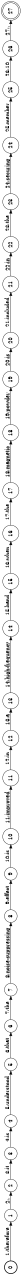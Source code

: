 digraph FST {
rankdir = LR;
size = "8.5,11";
label = "";
center = 1;
orientation = Landscape;
ranksep = "0.4";
nodesep = "0.25";
0 [label = "0", shape = circle, style = bold, fontsize = 14]
	0 -> 1 [label = "1:therefore", fontsize = 14];
1 [label = "1", shape = circle, style = solid, fontsize = 14]
	1 -> 2 [label = "2:,", fontsize = 14];
2 [label = "2", shape = circle, style = solid, fontsize = 14]
	2 -> 3 [label = "3:it", fontsize = 14];
3 [label = "3", shape = circle, style = solid, fontsize = 14]
	3 -> 4 [label = "4:is", fontsize = 14];
4 [label = "4", shape = circle, style = solid, fontsize = 14]
	4 -> 5 [label = "5:understood", fontsize = 14];
5 [label = "5", shape = circle, style = solid, fontsize = 14]
	5 -> 6 [label = "6:that", fontsize = 14];
6 [label = "6", shape = circle, style = solid, fontsize = 14]
	6 -> 7 [label = "7:the", fontsize = 14];
7 [label = "7", shape = circle, style = solid, fontsize = 14]
	7 -> 8 [label = "8:noise-suppressing", fontsize = 14];
8 [label = "8", shape = circle, style = solid, fontsize = 14]
	8 -> 9 [label = "9:effect", fontsize = 14];
9 [label = "9", shape = circle, style = solid, fontsize = 14]
	9 -> 10 [label = "10:is", fontsize = 14];
10 [label = "10", shape = circle, style = solid, fontsize = 14]
	10 -> 11 [label = "11:improved", fontsize = 14];
11 [label = "11", shape = circle, style = solid, fontsize = 14]
	11 -> 12 [label = "12:in", fontsize = 14];
12 [label = "12", shape = circle, style = solid, fontsize = 14]
	12 -> 13 [label = "13:a", fontsize = 14];
13 [label = "13", shape = circle, style = solid, fontsize = 14]
	13 -> 14 [label = "14:high-frequency", fontsize = 14];
14 [label = "14", shape = circle, style = solid, fontsize = 14]
	14 -> 15 [label = "15:band", fontsize = 14];
15 [label = "15", shape = circle, style = solid, fontsize = 14]
	15 -> 16 [label = "16:when", fontsize = 14];
16 [label = "16", shape = circle, style = solid, fontsize = 14]
	16 -> 17 [label = "17:the", fontsize = 14];
17 [label = "17", shape = circle, style = solid, fontsize = 14]
	17 -> 18 [label = "18:magnetic", fontsize = 14];
18 [label = "18", shape = circle, style = solid, fontsize = 14]
	18 -> 19 [label = "19:powder", fontsize = 14];
19 [label = "19", shape = circle, style = solid, fontsize = 14]
	19 -> 20 [label = "20:is", fontsize = 14];
20 [label = "20", shape = circle, style = solid, fontsize = 14]
	20 -> 21 [label = "21:included", fontsize = 14];
21 [label = "21", shape = circle, style = solid, fontsize = 14]
	21 -> 22 [label = "22:in", fontsize = 14];
22 [label = "22", shape = circle, style = solid, fontsize = 14]
	22 -> 23 [label = "23:the", fontsize = 14];
23 [label = "23", shape = circle, style = solid, fontsize = 14]
	23 -> 24 [label = "24:securing", fontsize = 14];
24 [label = "24", shape = circle, style = solid, fontsize = 14]
	24 -> 25 [label = "25:member", fontsize = 14];
25 [label = "25", shape = circle, style = solid, fontsize = 14]
	25 -> 26 [label = "26:10", fontsize = 14];
26 [label = "26", shape = circle, style = solid, fontsize = 14]
	26 -> 27 [label = "27:.", fontsize = 14];
27 [label = "27", shape = doublecircle, style = solid, fontsize = 14]
}
